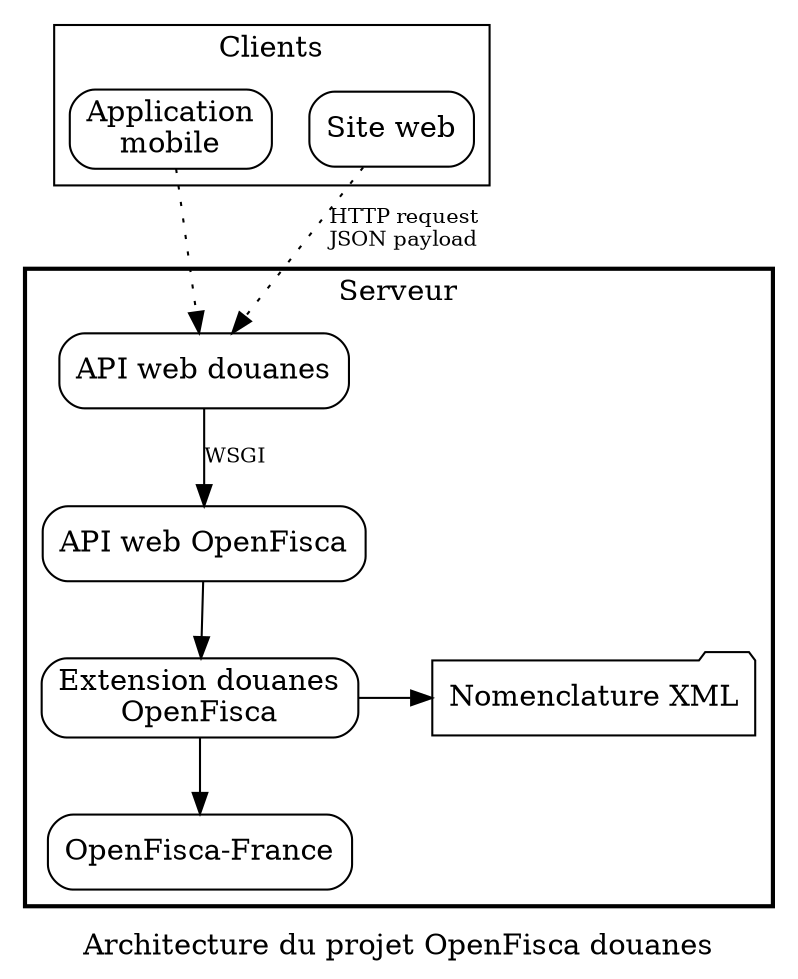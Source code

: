 digraph OpenFiscaDouanes {

  label = "Architecture du projet OpenFisca douanes";
  node [shape = box, style = rounded];
  edge [fontsize = 10]

  douanes_web_api [label = "API web douanes"];
  mobile_app [label = "Application\nmobile"];
  nomenclature_xml [label = "Nomenclature XML", shape = folder];
  of_ext_douanes [label = "Extension douanes\nOpenFisca"];
  of_france [label = "OpenFisca-France"];
  of_web_api [label = "API web OpenFisca"];
  web_site [label = "Site web"];

  subgraph cluster_server {
    label = "Serveur";
    style = bold;
    {rank=same; of_ext_douanes nomenclature_xml};
    of_ext_douanes -> {nomenclature_xml, of_france};
    douanes_web_api -> of_web_api [label = "WSGI"];
    of_web_api -> of_ext_douanes;
  }

  subgraph cluster_clients {
    edge [style = dotted];
    label = "Clients";
    mobile_app -> douanes_web_api;
    web_site -> douanes_web_api [label = "HTTP request\nJSON payload"];
  }

}
